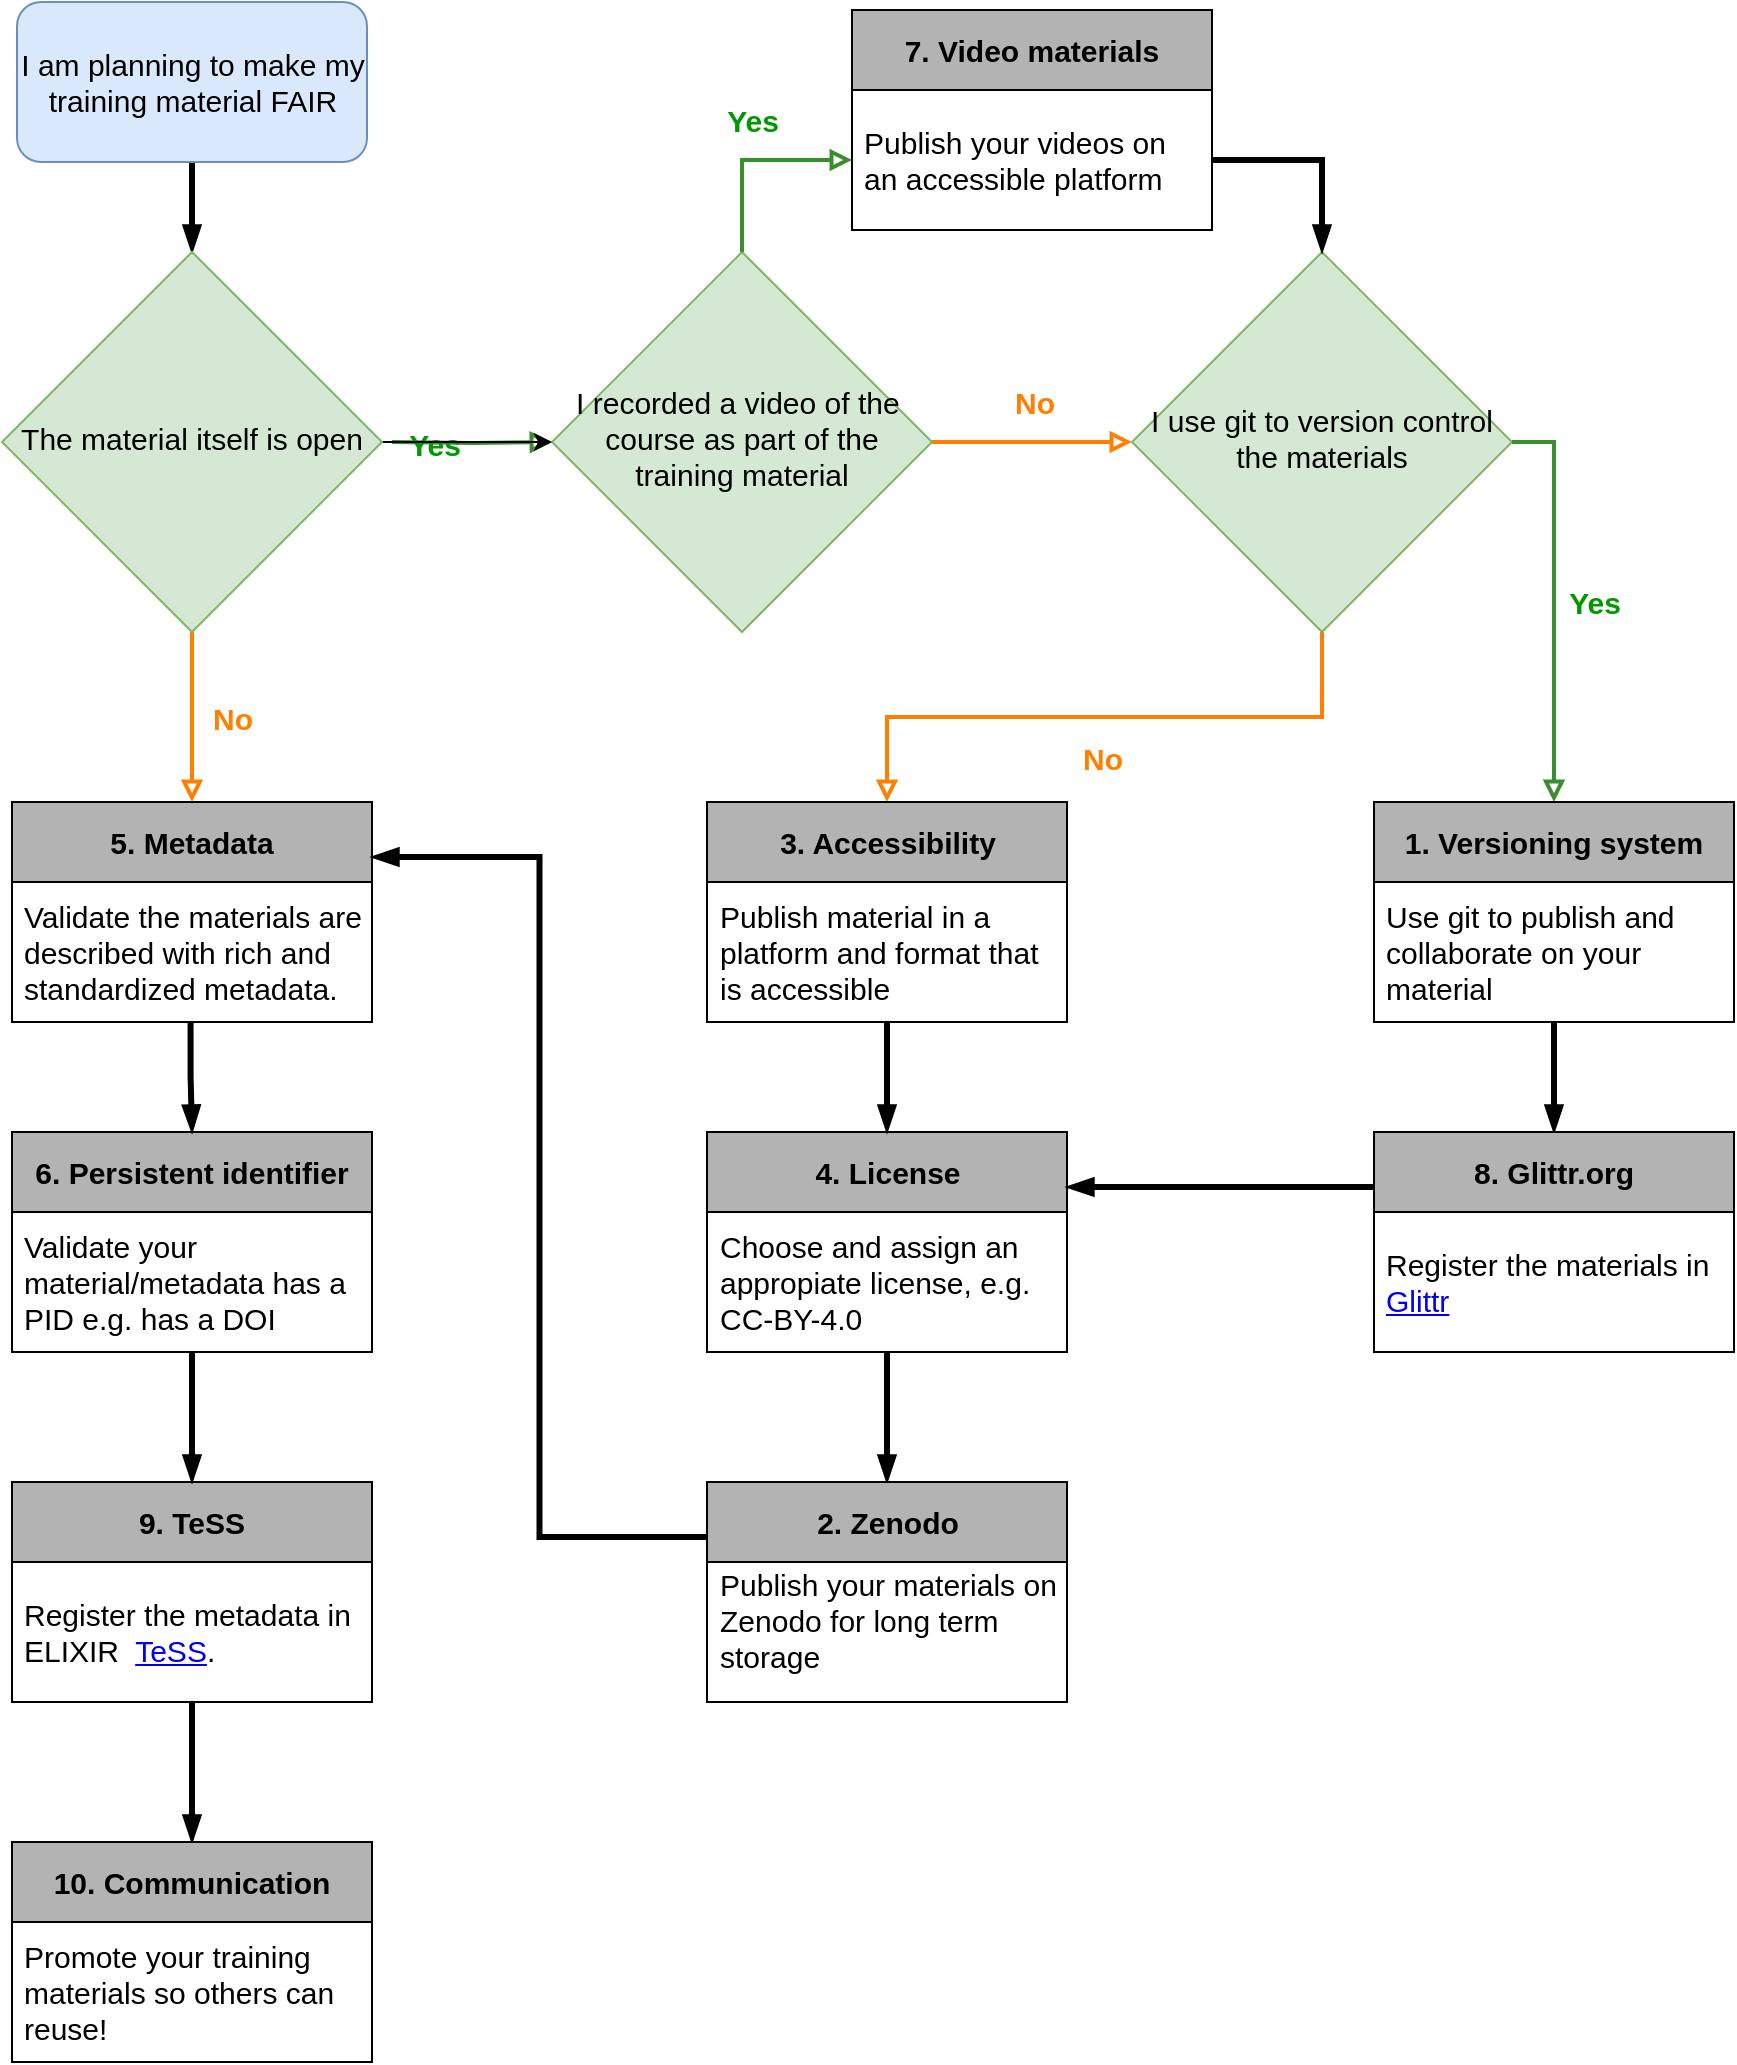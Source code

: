 <mxfile version="27.2.0">
  <diagram id="C5RBs43oDa-KdzZeNtuy" name="Page-1">
    <mxGraphModel dx="1062" dy="1926" grid="1" gridSize="10" guides="1" tooltips="1" connect="1" arrows="1" fold="1" page="1" pageScale="1" pageWidth="827" pageHeight="1169" math="0" shadow="0">
      <root>
        <mxCell id="WIyWlLk6GJQsqaUBKTNV-0" />
        <mxCell id="WIyWlLk6GJQsqaUBKTNV-1" parent="WIyWlLk6GJQsqaUBKTNV-0" />
        <mxCell id="MYqOvBCMYpxo-4ECaS3--8" value="" style="rounded=0;html=1;jettySize=auto;orthogonalLoop=1;fontSize=15;endArrow=blockThin;endFill=1;strokeWidth=3;shadow=0;labelBackgroundColor=none;edgeStyle=orthogonalEdgeStyle;curved=0;entryX=0.5;entryY=0;entryDx=0;entryDy=0;" parent="WIyWlLk6GJQsqaUBKTNV-1" source="MYqOvBCMYpxo-4ECaS3--9" target="sHfo32fZNC-mHXl1emih-2" edge="1">
          <mxGeometry relative="1" as="geometry">
            <mxPoint x="295" y="-45" as="targetPoint" />
          </mxGeometry>
        </mxCell>
        <mxCell id="MYqOvBCMYpxo-4ECaS3--9" value="&lt;p align=&quot;center&quot;&gt;I am planning to make my training&amp;nbsp;material FAIR&lt;/p&gt;" style="rounded=1;whiteSpace=wrap;html=1;fontSize=15;glass=0;strokeWidth=1;shadow=0;fillColor=#dae8fc;strokeColor=#6c8ebf;align=center;" parent="WIyWlLk6GJQsqaUBKTNV-1" vertex="1">
          <mxGeometry x="202.5" y="-170" width="175" height="80" as="geometry" />
        </mxCell>
        <mxCell id="MYqOvBCMYpxo-4ECaS3--10" value="&lt;font color=&quot;#009900&quot;&gt;&lt;b&gt;Yes&lt;/b&gt;&lt;/font&gt;" style="rounded=0;html=1;jettySize=auto;orthogonalLoop=1;fontSize=15;endArrow=block;endFill=0;endSize=6;strokeWidth=2;shadow=0;labelBackgroundColor=none;edgeStyle=orthogonalEdgeStyle;strokeColor=#398e2e;entryX=0;entryY=0.5;entryDx=0;entryDy=0;" parent="WIyWlLk6GJQsqaUBKTNV-1" target="MYqOvBCMYpxo-4ECaS3--14" edge="1">
          <mxGeometry x="0.006" y="20" relative="1" as="geometry">
            <mxPoint as="offset" />
            <mxPoint x="480" y="220" as="targetPoint" />
            <mxPoint x="390" y="50" as="sourcePoint" />
          </mxGeometry>
        </mxCell>
        <mxCell id="MYqOvBCMYpxo-4ECaS3--14" value="I recorded a video of the&amp;nbsp;&lt;div&gt;course as part of the training material&lt;/div&gt;" style="rhombus;whiteSpace=wrap;html=1;shadow=0;fontFamily=Helvetica;fontSize=15;align=center;strokeWidth=1;spacing=6;spacingTop=-4;fillColor=#d5e8d4;strokeColor=#82b366;" parent="WIyWlLk6GJQsqaUBKTNV-1" vertex="1">
          <mxGeometry x="470" y="-45" width="190" height="190" as="geometry" />
        </mxCell>
        <mxCell id="JqK_AGXCbZ9T-9h9DLJX-0" value="&lt;font color=&quot;#009900&quot;&gt;&lt;b&gt;Yes&lt;/b&gt;&lt;/font&gt;" style="rounded=0;html=1;jettySize=auto;orthogonalLoop=1;fontSize=15;endArrow=block;endFill=0;endSize=6;strokeWidth=2;shadow=0;labelBackgroundColor=none;edgeStyle=orthogonalEdgeStyle;strokeColor=#398e2e;exitX=0.5;exitY=0;exitDx=0;exitDy=0;" parent="WIyWlLk6GJQsqaUBKTNV-1" source="MYqOvBCMYpxo-4ECaS3--14" target="iMHzxxL7FjKLbcnllSLB-1" edge="1">
          <mxGeometry x="0.002" y="20" relative="1" as="geometry">
            <mxPoint as="offset" />
            <mxPoint x="730" y="-190" as="targetPoint" />
            <mxPoint x="780" y="49.5" as="sourcePoint" />
          </mxGeometry>
        </mxCell>
        <mxCell id="JqK_AGXCbZ9T-9h9DLJX-1" value="I use git to version control the materials" style="rhombus;whiteSpace=wrap;html=1;shadow=0;fontFamily=Helvetica;fontSize=15;align=center;strokeWidth=1;spacing=6;spacingTop=-4;fillColor=#d5e8d4;strokeColor=#82b366;" parent="WIyWlLk6GJQsqaUBKTNV-1" vertex="1">
          <mxGeometry x="760" y="-45" width="190" height="190" as="geometry" />
        </mxCell>
        <mxCell id="JqK_AGXCbZ9T-9h9DLJX-2" value="&lt;font color=&quot;#009900&quot;&gt;&lt;b&gt;Yes&lt;/b&gt;&lt;/font&gt;" style="rounded=0;html=1;jettySize=auto;orthogonalLoop=1;fontSize=15;endArrow=block;endFill=0;endSize=6;strokeWidth=2;shadow=0;labelBackgroundColor=none;edgeStyle=orthogonalEdgeStyle;strokeColor=#398e2e;entryX=0.5;entryY=0;entryDx=0;entryDy=0;exitX=1;exitY=0.5;exitDx=0;exitDy=0;" parent="WIyWlLk6GJQsqaUBKTNV-1" source="JqK_AGXCbZ9T-9h9DLJX-1" target="JqK_AGXCbZ9T-9h9DLJX-5" edge="1">
          <mxGeometry x="0.002" y="20" relative="1" as="geometry">
            <mxPoint as="offset" />
            <mxPoint x="1310" y="49.5" as="targetPoint" />
            <mxPoint x="1170" y="49.5" as="sourcePoint" />
          </mxGeometry>
        </mxCell>
        <mxCell id="JqK_AGXCbZ9T-9h9DLJX-5" value="&lt;span style=&quot;font-weight: 700;&quot;&gt;1. Versioning system&lt;/span&gt;" style="swimlane;fontStyle=0;childLayout=stackLayout;horizontal=1;startSize=40;horizontalStack=0;resizeParent=1;resizeParentMax=0;resizeLast=0;collapsible=1;marginBottom=0;whiteSpace=wrap;html=1;fillColor=#B3B3B3;fontSize=15;" parent="WIyWlLk6GJQsqaUBKTNV-1" vertex="1">
          <mxGeometry x="881" y="230" width="180" height="110" as="geometry" />
        </mxCell>
        <mxCell id="JqK_AGXCbZ9T-9h9DLJX-6" value="Use git to publish and collaborate on your material" style="text;strokeColor=none;fillColor=none;align=left;verticalAlign=middle;spacingLeft=4;spacingRight=4;overflow=hidden;points=[[0,0.5],[1,0.5]];portConstraint=eastwest;rotatable=0;whiteSpace=wrap;html=1;fontSize=15;" parent="JqK_AGXCbZ9T-9h9DLJX-5" vertex="1">
          <mxGeometry y="40" width="180" height="70" as="geometry" />
        </mxCell>
        <mxCell id="5yuwwDbZiGcKTAIiWKAo-3" style="edgeStyle=orthogonalEdgeStyle;rounded=0;orthogonalLoop=1;jettySize=auto;html=1;exitX=0.5;exitY=1;exitDx=0;exitDy=0;entryX=0.5;entryY=0;entryDx=0;entryDy=0;fontSize=15;strokeWidth=3;endArrow=blockThin;endFill=1;" parent="WIyWlLk6GJQsqaUBKTNV-1" source="JqK_AGXCbZ9T-9h9DLJX-22" target="c0VgluleApERwFTGEEkZ-1" edge="1">
          <mxGeometry relative="1" as="geometry" />
        </mxCell>
        <mxCell id="JqK_AGXCbZ9T-9h9DLJX-22" value="&lt;span style=&quot;font-weight: 700;&quot;&gt;4. License&lt;/span&gt;" style="swimlane;fontStyle=0;childLayout=stackLayout;horizontal=1;startSize=40;horizontalStack=0;resizeParent=1;resizeParentMax=0;resizeLast=0;collapsible=1;marginBottom=0;whiteSpace=wrap;html=1;fillColor=#B3B3B3;fontSize=15;" parent="WIyWlLk6GJQsqaUBKTNV-1" vertex="1">
          <mxGeometry x="547.5" y="395" width="180" height="110" as="geometry" />
        </mxCell>
        <mxCell id="JqK_AGXCbZ9T-9h9DLJX-23" value="&lt;p style=&quot;margin-top: 0pt; margin-bottom: 0pt; margin-left: 0in; direction: ltr; unicode-bidi: embed; word-break: normal;&quot;&gt;&lt;font face=&quot;Helvetica&quot;&gt;&lt;span&gt;Choose and assign an appropiate license, e.g. CC-BY-4.0&lt;/span&gt;&lt;/font&gt;&lt;/p&gt;" style="text;strokeColor=none;fillColor=none;align=left;verticalAlign=middle;spacingLeft=4;spacingRight=4;overflow=hidden;points=[[0,0.5],[1,0.5]];portConstraint=eastwest;rotatable=0;whiteSpace=wrap;html=1;fontSize=15;" parent="JqK_AGXCbZ9T-9h9DLJX-22" vertex="1">
          <mxGeometry y="40" width="180" height="70" as="geometry" />
        </mxCell>
        <mxCell id="trNDSJ3Ft7eA7PvFKsts-0" value="&lt;span style=&quot;font-weight: 700;&quot;&gt;5. Metadata&lt;/span&gt;" style="swimlane;fontStyle=0;childLayout=stackLayout;horizontal=1;startSize=40;horizontalStack=0;resizeParent=1;resizeParentMax=0;resizeLast=0;collapsible=1;marginBottom=0;whiteSpace=wrap;html=1;fillColor=#B3B3B3;fontSize=15;" parent="WIyWlLk6GJQsqaUBKTNV-1" vertex="1">
          <mxGeometry x="200" y="230" width="180" height="110" as="geometry" />
        </mxCell>
        <mxCell id="trNDSJ3Ft7eA7PvFKsts-1" value="&lt;p style=&quot;margin-top: 0pt; margin-bottom: 0pt; margin-left: 0in; direction: ltr; unicode-bidi: embed; word-break: normal;&quot;&gt;Validate the materials are described with rich and standardized metadata. &lt;font&gt;&lt;span&gt;&lt;br&gt;&lt;/span&gt;&lt;/font&gt;&lt;/p&gt;" style="text;strokeColor=none;fillColor=none;align=left;verticalAlign=middle;spacingLeft=4;spacingRight=4;overflow=hidden;points=[[0,0.5],[1,0.5]];portConstraint=eastwest;rotatable=0;whiteSpace=wrap;html=1;fontSize=15;" parent="trNDSJ3Ft7eA7PvFKsts-0" vertex="1">
          <mxGeometry y="40" width="180" height="70" as="geometry" />
        </mxCell>
        <mxCell id="5yuwwDbZiGcKTAIiWKAo-5" style="edgeStyle=orthogonalEdgeStyle;rounded=0;orthogonalLoop=1;jettySize=auto;html=1;exitX=0;exitY=0.25;exitDx=0;exitDy=0;entryX=1;entryY=0.25;entryDx=0;entryDy=0;fontSize=15;strokeWidth=3;curved=0;endArrow=blockThin;endFill=1;" parent="WIyWlLk6GJQsqaUBKTNV-1" source="c0VgluleApERwFTGEEkZ-1" target="trNDSJ3Ft7eA7PvFKsts-0" edge="1">
          <mxGeometry relative="1" as="geometry" />
        </mxCell>
        <mxCell id="c0VgluleApERwFTGEEkZ-1" value="&lt;span style=&quot;font-weight: 700;&quot;&gt;2. Zenodo&lt;/span&gt;" style="swimlane;fontStyle=0;childLayout=stackLayout;horizontal=1;startSize=40;horizontalStack=0;resizeParent=1;resizeParentMax=0;resizeLast=0;collapsible=1;marginBottom=0;whiteSpace=wrap;html=1;fillColor=#B3B3B3;fontSize=15;" parent="WIyWlLk6GJQsqaUBKTNV-1" vertex="1">
          <mxGeometry x="547.5" y="570" width="180" height="110" as="geometry" />
        </mxCell>
        <mxCell id="c0VgluleApERwFTGEEkZ-2" value="&lt;p style=&quot;margin-top: 0pt; margin-bottom: 0pt; margin-left: 0in; direction: ltr; unicode-bidi: embed; word-break: normal;&quot;&gt;Publish your materials on Zenodo for long term storage&lt;/p&gt;&lt;div&gt;&lt;br&gt;&lt;/div&gt;" style="text;strokeColor=none;fillColor=none;align=left;verticalAlign=middle;spacingLeft=4;spacingRight=4;overflow=hidden;points=[[0,0.5],[1,0.5]];portConstraint=eastwest;rotatable=0;whiteSpace=wrap;html=1;fontSize=15;" parent="c0VgluleApERwFTGEEkZ-1" vertex="1">
          <mxGeometry y="40" width="180" height="70" as="geometry" />
        </mxCell>
        <mxCell id="c0VgluleApERwFTGEEkZ-4" value="&lt;span style=&quot;font-weight: 700;&quot;&gt;6. Persistent identifier&lt;/span&gt;" style="swimlane;fontStyle=0;childLayout=stackLayout;horizontal=1;startSize=40;horizontalStack=0;resizeParent=1;resizeParentMax=0;resizeLast=0;collapsible=1;marginBottom=0;whiteSpace=wrap;html=1;fillColor=#B3B3B3;fontSize=15;" parent="WIyWlLk6GJQsqaUBKTNV-1" vertex="1">
          <mxGeometry x="200" y="395" width="180" height="110" as="geometry" />
        </mxCell>
        <mxCell id="c0VgluleApERwFTGEEkZ-5" value="&lt;p style=&quot;margin-top: 0pt; margin-bottom: 0pt; margin-left: 0in; direction: ltr; unicode-bidi: embed; word-break: normal;&quot;&gt;Validate your material/metadata has a PID e.g. has a DOI&lt;/p&gt;" style="text;strokeColor=none;fillColor=none;align=left;verticalAlign=middle;spacingLeft=4;spacingRight=4;overflow=hidden;points=[[0,0.5],[1,0.5]];portConstraint=eastwest;rotatable=0;whiteSpace=wrap;html=1;fontSize=15;" parent="c0VgluleApERwFTGEEkZ-4" vertex="1">
          <mxGeometry y="40" width="180" height="70" as="geometry" />
        </mxCell>
        <mxCell id="5yuwwDbZiGcKTAIiWKAo-7" style="edgeStyle=orthogonalEdgeStyle;rounded=0;orthogonalLoop=1;jettySize=auto;html=1;exitX=0.5;exitY=1;exitDx=0;exitDy=0;entryX=0.5;entryY=0;entryDx=0;entryDy=0;fontSize=15;strokeWidth=3;curved=0;endArrow=blockThin;endFill=1;" parent="WIyWlLk6GJQsqaUBKTNV-1" source="c0VgluleApERwFTGEEkZ-8" target="c0VgluleApERwFTGEEkZ-19" edge="1">
          <mxGeometry relative="1" as="geometry" />
        </mxCell>
        <mxCell id="c0VgluleApERwFTGEEkZ-8" value="&lt;span style=&quot;font-weight: 700;&quot;&gt;9. TeSS&lt;/span&gt;" style="swimlane;fontStyle=0;childLayout=stackLayout;horizontal=1;startSize=40;horizontalStack=0;resizeParent=1;resizeParentMax=0;resizeLast=0;collapsible=1;marginBottom=0;whiteSpace=wrap;html=1;fillColor=#B3B3B3;fontSize=15;" parent="WIyWlLk6GJQsqaUBKTNV-1" vertex="1">
          <mxGeometry x="200" y="570" width="180" height="110" as="geometry" />
        </mxCell>
        <mxCell id="c0VgluleApERwFTGEEkZ-9" value="&lt;p style=&quot;margin-top: 0pt; margin-bottom: 0pt; margin-left: 0in; direction: ltr; unicode-bidi: embed; word-break: normal;&quot;&gt;&lt;span&gt;Register the metadata in ELIXIR&amp;nbsp; &lt;a href=&quot;https://tess.elixir-europe.org/materials&quot;&gt;TeSS&lt;/a&gt;&lt;/span&gt;&lt;span style=&quot;background-color: initial;&quot;&gt;.&lt;/span&gt;&lt;/p&gt;" style="text;strokeColor=none;fillColor=none;align=left;verticalAlign=middle;spacingLeft=4;spacingRight=4;overflow=hidden;points=[[0,0.5],[1,0.5]];portConstraint=eastwest;rotatable=0;whiteSpace=wrap;html=1;fontSize=15;" parent="c0VgluleApERwFTGEEkZ-8" vertex="1">
          <mxGeometry y="40" width="180" height="70" as="geometry" />
        </mxCell>
        <mxCell id="iMHzxxL7FjKLbcnllSLB-19" value="" style="edgeStyle=orthogonalEdgeStyle;rounded=0;orthogonalLoop=1;jettySize=auto;html=1;entryX=0.5;entryY=0;entryDx=0;entryDy=0;strokeWidth=3;exitX=0.5;exitY=1;exitDx=0;exitDy=0;fontSize=15;curved=0;endArrow=blockThin;endFill=1;" parent="WIyWlLk6GJQsqaUBKTNV-1" source="JqK_AGXCbZ9T-9h9DLJX-5" target="c0VgluleApERwFTGEEkZ-15" edge="1">
          <mxGeometry relative="1" as="geometry">
            <mxPoint x="281" y="620" as="sourcePoint" />
          </mxGeometry>
        </mxCell>
        <mxCell id="c0VgluleApERwFTGEEkZ-15" value="&lt;b&gt;8. Glittr.org&lt;/b&gt;" style="swimlane;fontStyle=0;childLayout=stackLayout;horizontal=1;startSize=40;horizontalStack=0;resizeParent=1;resizeParentMax=0;resizeLast=0;collapsible=1;marginBottom=0;whiteSpace=wrap;html=1;fillColor=#B3B3B3;fontSize=15;" parent="WIyWlLk6GJQsqaUBKTNV-1" vertex="1">
          <mxGeometry x="881" y="395" width="180" height="110" as="geometry" />
        </mxCell>
        <mxCell id="c0VgluleApERwFTGEEkZ-16" value="&lt;p style=&quot;margin-top: 0pt; margin-bottom: 0pt; margin-left: 0in; direction: ltr; unicode-bidi: embed; word-break: normal;&quot;&gt;&lt;span&gt;Register the materials in &lt;a href=&quot;https://glittr.org/contribute&quot;&gt;Glittr&lt;/a&gt; &lt;br&gt;&lt;/span&gt;&lt;/p&gt;" style="text;strokeColor=none;fillColor=none;align=left;verticalAlign=middle;spacingLeft=4;spacingRight=4;overflow=hidden;points=[[0,0.5],[1,0.5]];portConstraint=eastwest;rotatable=0;whiteSpace=wrap;html=1;fontSize=15;" parent="c0VgluleApERwFTGEEkZ-15" vertex="1">
          <mxGeometry y="40" width="180" height="70" as="geometry" />
        </mxCell>
        <mxCell id="c0VgluleApERwFTGEEkZ-19" value="&lt;span style=&quot;font-weight: 700;&quot;&gt;10. Communication&lt;/span&gt;" style="swimlane;fontStyle=0;childLayout=stackLayout;horizontal=1;startSize=40;horizontalStack=0;resizeParent=1;resizeParentMax=0;resizeLast=0;collapsible=1;marginBottom=0;whiteSpace=wrap;html=1;fillColor=#B3B3B3;fontSize=15;" parent="WIyWlLk6GJQsqaUBKTNV-1" vertex="1">
          <mxGeometry x="200" y="750" width="180" height="110" as="geometry" />
        </mxCell>
        <mxCell id="c0VgluleApERwFTGEEkZ-20" value="&lt;p style=&quot;margin-top: 0pt; margin-bottom: 0pt; margin-left: 0in; direction: ltr; unicode-bidi: embed; word-break: normal;&quot;&gt;Promote your training materials so others can reuse!&lt;/p&gt;" style="text;strokeColor=none;fillColor=none;align=left;verticalAlign=middle;spacingLeft=4;spacingRight=4;overflow=hidden;points=[[0,0.5],[1,0.5]];portConstraint=eastwest;rotatable=0;whiteSpace=wrap;html=1;fontSize=15;" parent="c0VgluleApERwFTGEEkZ-19" vertex="1">
          <mxGeometry y="40" width="180" height="70" as="geometry" />
        </mxCell>
        <mxCell id="ZT808I5Ox4Ml_YAyH20e-0" value="" style="edgeStyle=orthogonalEdgeStyle;rounded=0;orthogonalLoop=1;jettySize=auto;html=1;exitX=1;exitY=0.5;exitDx=0;exitDy=0;" parent="WIyWlLk6GJQsqaUBKTNV-1" source="sHfo32fZNC-mHXl1emih-2" target="MYqOvBCMYpxo-4ECaS3--14" edge="1">
          <mxGeometry relative="1" as="geometry" />
        </mxCell>
        <mxCell id="sHfo32fZNC-mHXl1emih-2" value="The material itself is open" style="rhombus;whiteSpace=wrap;html=1;shadow=0;fontFamily=Helvetica;fontSize=15;align=center;strokeWidth=1;spacing=6;spacingTop=-4;fillColor=#d5e8d4;strokeColor=#82b366;" parent="WIyWlLk6GJQsqaUBKTNV-1" vertex="1">
          <mxGeometry x="195" y="-45" width="190" height="190" as="geometry" />
        </mxCell>
        <mxCell id="sHfo32fZNC-mHXl1emih-4" value="&lt;b&gt;&lt;font color=&quot;#ff8000&quot;&gt;No&lt;/font&gt;&lt;/b&gt;" style="rounded=0;html=1;jettySize=auto;orthogonalLoop=1;fontSize=15;endArrow=block;endFill=0;endSize=6;strokeWidth=2;shadow=0;labelBackgroundColor=none;edgeStyle=orthogonalEdgeStyle;strokeColor=#FF8000;entryX=0.5;entryY=0;entryDx=0;entryDy=0;exitX=0.5;exitY=1;exitDx=0;exitDy=0;" parent="WIyWlLk6GJQsqaUBKTNV-1" source="sHfo32fZNC-mHXl1emih-2" target="trNDSJ3Ft7eA7PvFKsts-0" edge="1">
          <mxGeometry x="0.01" y="20" relative="1" as="geometry">
            <mxPoint as="offset" />
            <mxPoint x="294.57" y="250" as="targetPoint" />
            <mxPoint x="294.57" y="145" as="sourcePoint" />
          </mxGeometry>
        </mxCell>
        <mxCell id="sHfo32fZNC-mHXl1emih-7" value="&lt;b&gt;&lt;font color=&quot;#ff8000&quot;&gt;No&lt;/font&gt;&lt;/b&gt;" style="rounded=0;html=1;jettySize=auto;orthogonalLoop=1;fontSize=15;endArrow=block;endFill=0;endSize=6;strokeWidth=2;shadow=0;labelBackgroundColor=none;edgeStyle=orthogonalEdgeStyle;strokeColor=#FF8000;entryX=0;entryY=0.5;entryDx=0;entryDy=0;exitX=1;exitY=0.5;exitDx=0;exitDy=0;" parent="WIyWlLk6GJQsqaUBKTNV-1" source="MYqOvBCMYpxo-4ECaS3--14" target="JqK_AGXCbZ9T-9h9DLJX-1" edge="1">
          <mxGeometry x="0.01" y="20" relative="1" as="geometry">
            <mxPoint as="offset" />
            <mxPoint x="1020" y="150" as="targetPoint" />
            <mxPoint x="654.5" y="145" as="sourcePoint" />
          </mxGeometry>
        </mxCell>
        <mxCell id="sHfo32fZNC-mHXl1emih-9" value="&lt;b&gt;&lt;font color=&quot;#ff8000&quot;&gt;No&lt;/font&gt;&lt;/b&gt;" style="rounded=0;html=1;jettySize=auto;orthogonalLoop=1;fontSize=15;endArrow=block;endFill=0;endSize=6;strokeWidth=2;shadow=0;labelBackgroundColor=none;edgeStyle=orthogonalEdgeStyle;strokeColor=#FF8000;exitX=0.5;exitY=1;exitDx=0;exitDy=0;entryX=0.5;entryY=0;entryDx=0;entryDy=0;" parent="WIyWlLk6GJQsqaUBKTNV-1" source="JqK_AGXCbZ9T-9h9DLJX-1" target="5yuwwDbZiGcKTAIiWKAo-8" edge="1">
          <mxGeometry x="0.01" y="20" relative="1" as="geometry">
            <mxPoint as="offset" />
            <mxPoint x="975" y="160" as="targetPoint" />
            <mxPoint x="1044.5" y="150" as="sourcePoint" />
            <Array as="points" />
          </mxGeometry>
        </mxCell>
        <mxCell id="iMHzxxL7FjKLbcnllSLB-0" value="&lt;b&gt;7. Video materials&lt;/b&gt;" style="swimlane;fontStyle=0;childLayout=stackLayout;horizontal=1;startSize=40;horizontalStack=0;resizeParent=1;resizeParentMax=0;resizeLast=0;collapsible=1;marginBottom=0;whiteSpace=wrap;html=1;fillColor=#B3B3B3;fontSize=15;" parent="WIyWlLk6GJQsqaUBKTNV-1" vertex="1">
          <mxGeometry x="620" y="-166" width="180" height="110" as="geometry" />
        </mxCell>
        <mxCell id="iMHzxxL7FjKLbcnllSLB-1" value="Publish your videos on an accessible platform" style="text;strokeColor=none;fillColor=none;align=left;verticalAlign=middle;spacingLeft=4;spacingRight=4;overflow=hidden;points=[[0,0.5],[1,0.5]];portConstraint=eastwest;rotatable=0;whiteSpace=wrap;html=1;fontSize=15;" parent="iMHzxxL7FjKLbcnllSLB-0" vertex="1">
          <mxGeometry y="40" width="180" height="70" as="geometry" />
        </mxCell>
        <mxCell id="iMHzxxL7FjKLbcnllSLB-2" style="edgeStyle=orthogonalEdgeStyle;rounded=0;orthogonalLoop=1;jettySize=auto;html=1;exitX=1;exitY=0.5;exitDx=0;exitDy=0;entryX=0.5;entryY=0;entryDx=0;entryDy=0;strokeWidth=3;fontSize=15;curved=0;endArrow=blockThin;endFill=1;" parent="WIyWlLk6GJQsqaUBKTNV-1" source="iMHzxxL7FjKLbcnllSLB-1" target="JqK_AGXCbZ9T-9h9DLJX-1" edge="1">
          <mxGeometry relative="1" as="geometry">
            <mxPoint x="1410" y="240" as="targetPoint" />
            <mxPoint x="1410" y="143" as="sourcePoint" />
          </mxGeometry>
        </mxCell>
        <mxCell id="5yuwwDbZiGcKTAIiWKAo-1" value="" style="edgeStyle=orthogonalEdgeStyle;rounded=0;orthogonalLoop=1;jettySize=auto;html=1;entryX=1;entryY=0.25;entryDx=0;entryDy=0;strokeWidth=3;exitX=0;exitY=0.25;exitDx=0;exitDy=0;fontSize=15;curved=0;endArrow=blockThin;endFill=1;" parent="WIyWlLk6GJQsqaUBKTNV-1" source="c0VgluleApERwFTGEEkZ-15" target="JqK_AGXCbZ9T-9h9DLJX-22" edge="1">
          <mxGeometry relative="1" as="geometry">
            <mxPoint x="700" y="499" as="sourcePoint" />
            <mxPoint x="890" y="515" as="targetPoint" />
          </mxGeometry>
        </mxCell>
        <mxCell id="5yuwwDbZiGcKTAIiWKAo-8" value="&lt;b&gt;3. Accessibility&lt;/b&gt;" style="swimlane;fontStyle=0;childLayout=stackLayout;horizontal=1;startSize=40;horizontalStack=0;resizeParent=1;resizeParentMax=0;resizeLast=0;collapsible=1;marginBottom=0;whiteSpace=wrap;html=1;fillColor=#B3B3B3;fontSize=15;" parent="WIyWlLk6GJQsqaUBKTNV-1" vertex="1">
          <mxGeometry x="547.5" y="230" width="180" height="110" as="geometry" />
        </mxCell>
        <mxCell id="5yuwwDbZiGcKTAIiWKAo-9" value="&lt;p style=&quot;margin-top: 0pt; margin-bottom: 0pt; margin-left: 0in; direction: ltr; unicode-bidi: embed; word-break: normal;&quot;&gt;&lt;font face=&quot;Helvetica&quot;&gt;Publish material in a platform and format that is accessible &lt;br&gt;&lt;/font&gt;&lt;/p&gt;" style="text;strokeColor=none;fillColor=none;align=left;verticalAlign=middle;spacingLeft=4;spacingRight=4;overflow=hidden;points=[[0,0.5],[1,0.5]];portConstraint=eastwest;rotatable=0;whiteSpace=wrap;html=1;fontSize=15;" parent="5yuwwDbZiGcKTAIiWKAo-8" vertex="1">
          <mxGeometry y="40" width="180" height="70" as="geometry" />
        </mxCell>
        <mxCell id="5yuwwDbZiGcKTAIiWKAo-14" value="" style="edgeStyle=orthogonalEdgeStyle;rounded=0;orthogonalLoop=1;jettySize=auto;html=1;entryX=0.5;entryY=0;entryDx=0;entryDy=0;strokeWidth=3;exitX=0.496;exitY=1;exitDx=0;exitDy=0;fontSize=15;curved=0;endArrow=blockThin;endFill=1;exitPerimeter=0;" parent="WIyWlLk6GJQsqaUBKTNV-1" source="trNDSJ3Ft7eA7PvFKsts-1" target="c0VgluleApERwFTGEEkZ-4" edge="1">
          <mxGeometry relative="1" as="geometry">
            <mxPoint x="645" y="160" as="sourcePoint" />
            <mxPoint x="645" y="240" as="targetPoint" />
          </mxGeometry>
        </mxCell>
        <mxCell id="5yuwwDbZiGcKTAIiWKAo-15" value="" style="edgeStyle=orthogonalEdgeStyle;rounded=0;orthogonalLoop=1;jettySize=auto;html=1;entryX=0.5;entryY=0;entryDx=0;entryDy=0;strokeWidth=3;fontSize=15;curved=0;endArrow=blockThin;endFill=1;exitX=0.5;exitY=1;exitDx=0;exitDy=0;" parent="WIyWlLk6GJQsqaUBKTNV-1" source="c0VgluleApERwFTGEEkZ-4" target="c0VgluleApERwFTGEEkZ-8" edge="1">
          <mxGeometry relative="1" as="geometry">
            <mxPoint x="340" y="538" as="sourcePoint" />
            <mxPoint x="645" y="240" as="targetPoint" />
          </mxGeometry>
        </mxCell>
        <mxCell id="5yuwwDbZiGcKTAIiWKAo-17" value="" style="edgeStyle=orthogonalEdgeStyle;rounded=0;orthogonalLoop=1;jettySize=auto;html=1;entryX=0.5;entryY=0;entryDx=0;entryDy=0;strokeWidth=3;fontSize=15;curved=0;endArrow=blockThin;endFill=1;exitX=0.5;exitY=1;exitDx=0;exitDy=0;" parent="WIyWlLk6GJQsqaUBKTNV-1" source="5yuwwDbZiGcKTAIiWKAo-8" target="JqK_AGXCbZ9T-9h9DLJX-22" edge="1">
          <mxGeometry relative="1" as="geometry">
            <mxPoint x="680" y="370" as="sourcePoint" />
            <mxPoint x="272.5" y="605" as="targetPoint" />
          </mxGeometry>
        </mxCell>
      </root>
    </mxGraphModel>
  </diagram>
</mxfile>
